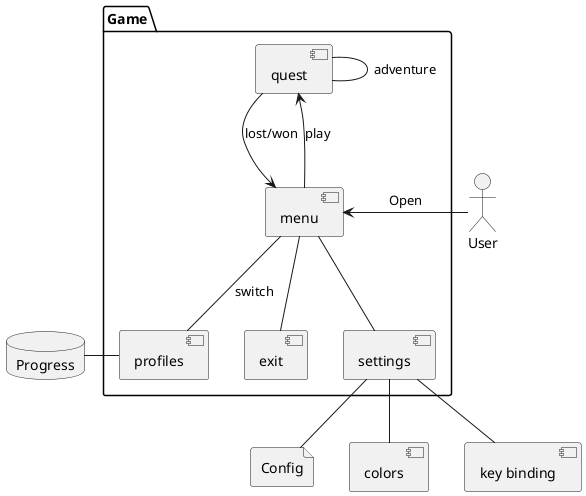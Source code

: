 @startuml architecture

database Progress
file Config

package "Game" {
    [menu]
    [quest]
    [exit]
    [settings]
    [profiles]
}

[menu] -down-> [quest] : play
[menu] -down- [exit]
[menu] -down- [settings]
[menu] -down- [profiles] : switch

[settings] -- [colors]
[settings] -- [key binding]
[settings] -- Config

[quest] - [quest] : adventure
[quest] -> [menu] : lost/won

[profiles] -left- Progress

Actor User

User -right-> [menu] : Open

@enduml